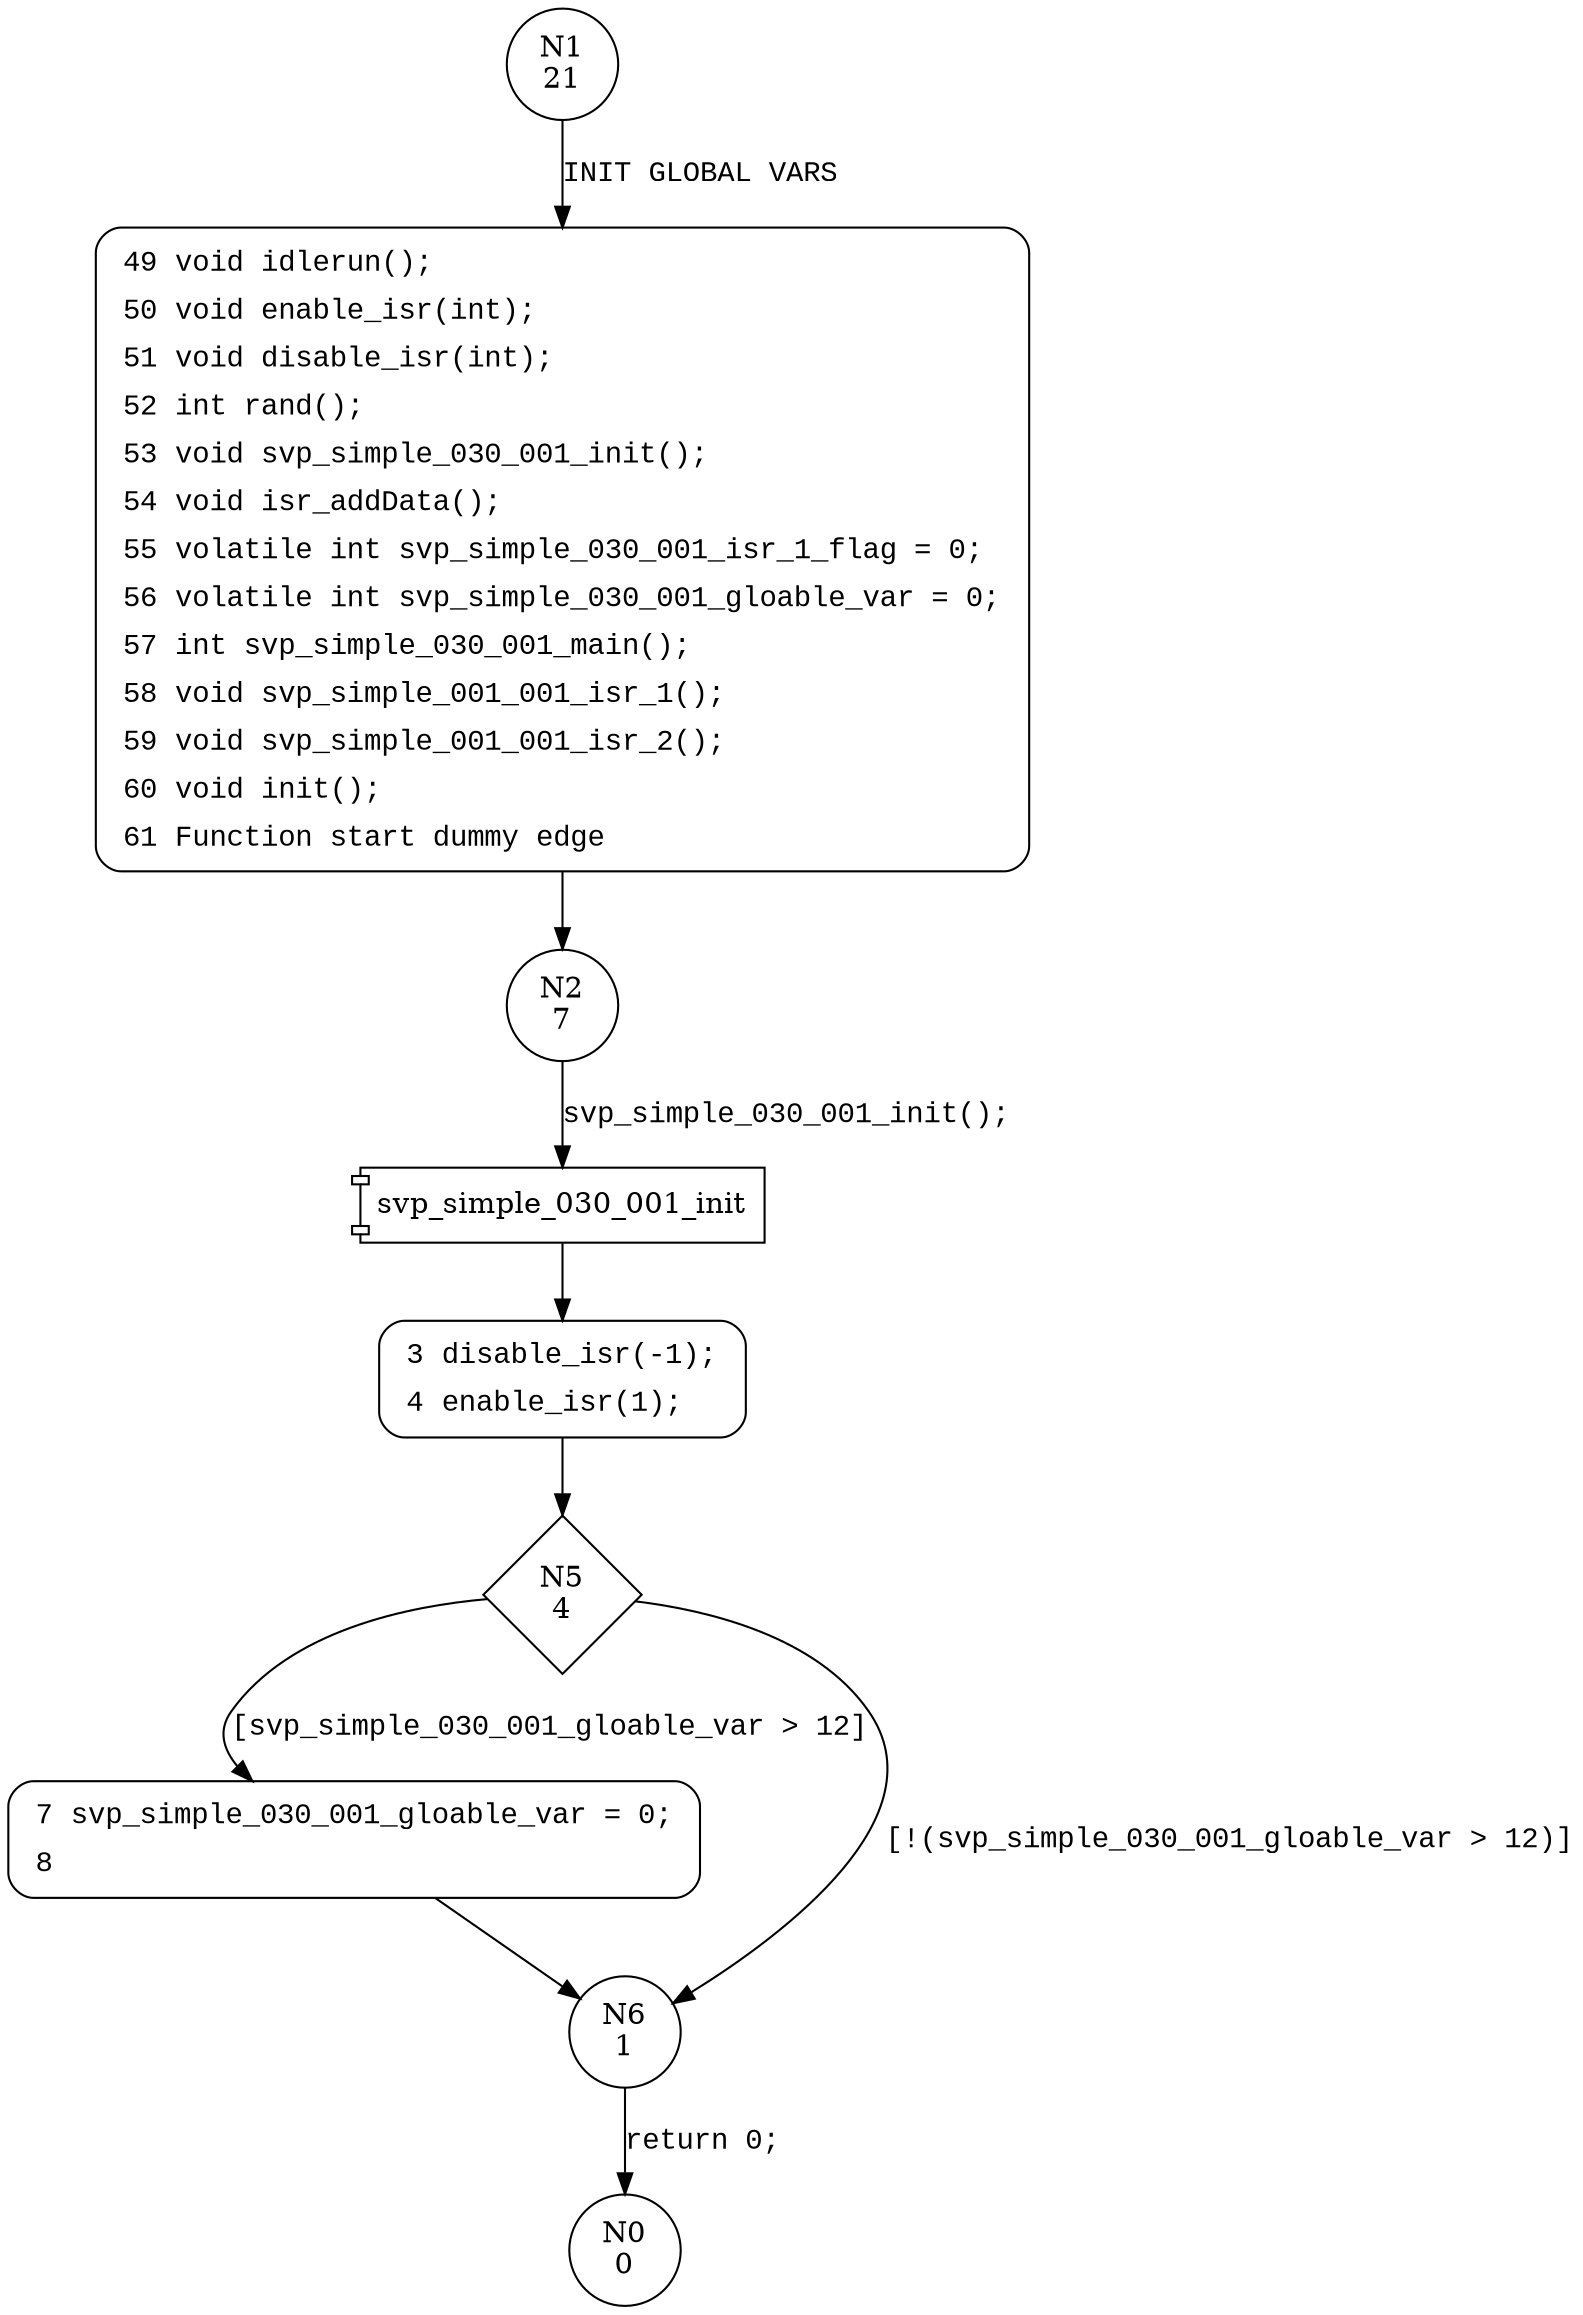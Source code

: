 digraph svp_simple_030_001_main {
1 [shape="circle" label="N1\n21"]
49 [shape="circle" label="N49\n20"]
2 [shape="circle" label="N2\n7"]
3 [shape="circle" label="N3\n6"]
5 [shape="diamond" label="N5\n4"]
7 [shape="circle" label="N7\n3"]
6 [shape="circle" label="N6\n1"]
0 [shape="circle" label="N0\n0"]
49 [style="filled,bold" penwidth="1" fillcolor="white" fontname="Courier New" shape="Mrecord" label=<<table border="0" cellborder="0" cellpadding="3" bgcolor="white"><tr><td align="right">49</td><td align="left">void idlerun();</td></tr><tr><td align="right">50</td><td align="left">void enable_isr(int);</td></tr><tr><td align="right">51</td><td align="left">void disable_isr(int);</td></tr><tr><td align="right">52</td><td align="left">int rand();</td></tr><tr><td align="right">53</td><td align="left">void svp_simple_030_001_init();</td></tr><tr><td align="right">54</td><td align="left">void isr_addData();</td></tr><tr><td align="right">55</td><td align="left">volatile int svp_simple_030_001_isr_1_flag = 0;</td></tr><tr><td align="right">56</td><td align="left">volatile int svp_simple_030_001_gloable_var = 0;</td></tr><tr><td align="right">57</td><td align="left">int svp_simple_030_001_main();</td></tr><tr><td align="right">58</td><td align="left">void svp_simple_001_001_isr_1();</td></tr><tr><td align="right">59</td><td align="left">void svp_simple_001_001_isr_2();</td></tr><tr><td align="right">60</td><td align="left">void init();</td></tr><tr><td align="right">61</td><td align="left">Function start dummy edge</td></tr></table>>]
49 -> 2[label=""]
3 [style="filled,bold" penwidth="1" fillcolor="white" fontname="Courier New" shape="Mrecord" label=<<table border="0" cellborder="0" cellpadding="3" bgcolor="white"><tr><td align="right">3</td><td align="left">disable_isr(-1);</td></tr><tr><td align="right">4</td><td align="left">enable_isr(1);</td></tr></table>>]
3 -> 5[label=""]
7 [style="filled,bold" penwidth="1" fillcolor="white" fontname="Courier New" shape="Mrecord" label=<<table border="0" cellborder="0" cellpadding="3" bgcolor="white"><tr><td align="right">7</td><td align="left">svp_simple_030_001_gloable_var = 0;</td></tr><tr><td align="right">8</td><td align="left"></td></tr></table>>]
7 -> 6[label=""]
1 -> 49 [label="INIT GLOBAL VARS" fontname="Courier New"]
100002 [shape="component" label="svp_simple_030_001_init"]
2 -> 100002 [label="svp_simple_030_001_init();" fontname="Courier New"]
100002 -> 3 [label="" fontname="Courier New"]
5 -> 7 [label="[svp_simple_030_001_gloable_var > 12]" fontname="Courier New"]
5 -> 6 [label="[!(svp_simple_030_001_gloable_var > 12)]" fontname="Courier New"]
6 -> 0 [label="return 0;" fontname="Courier New"]
}